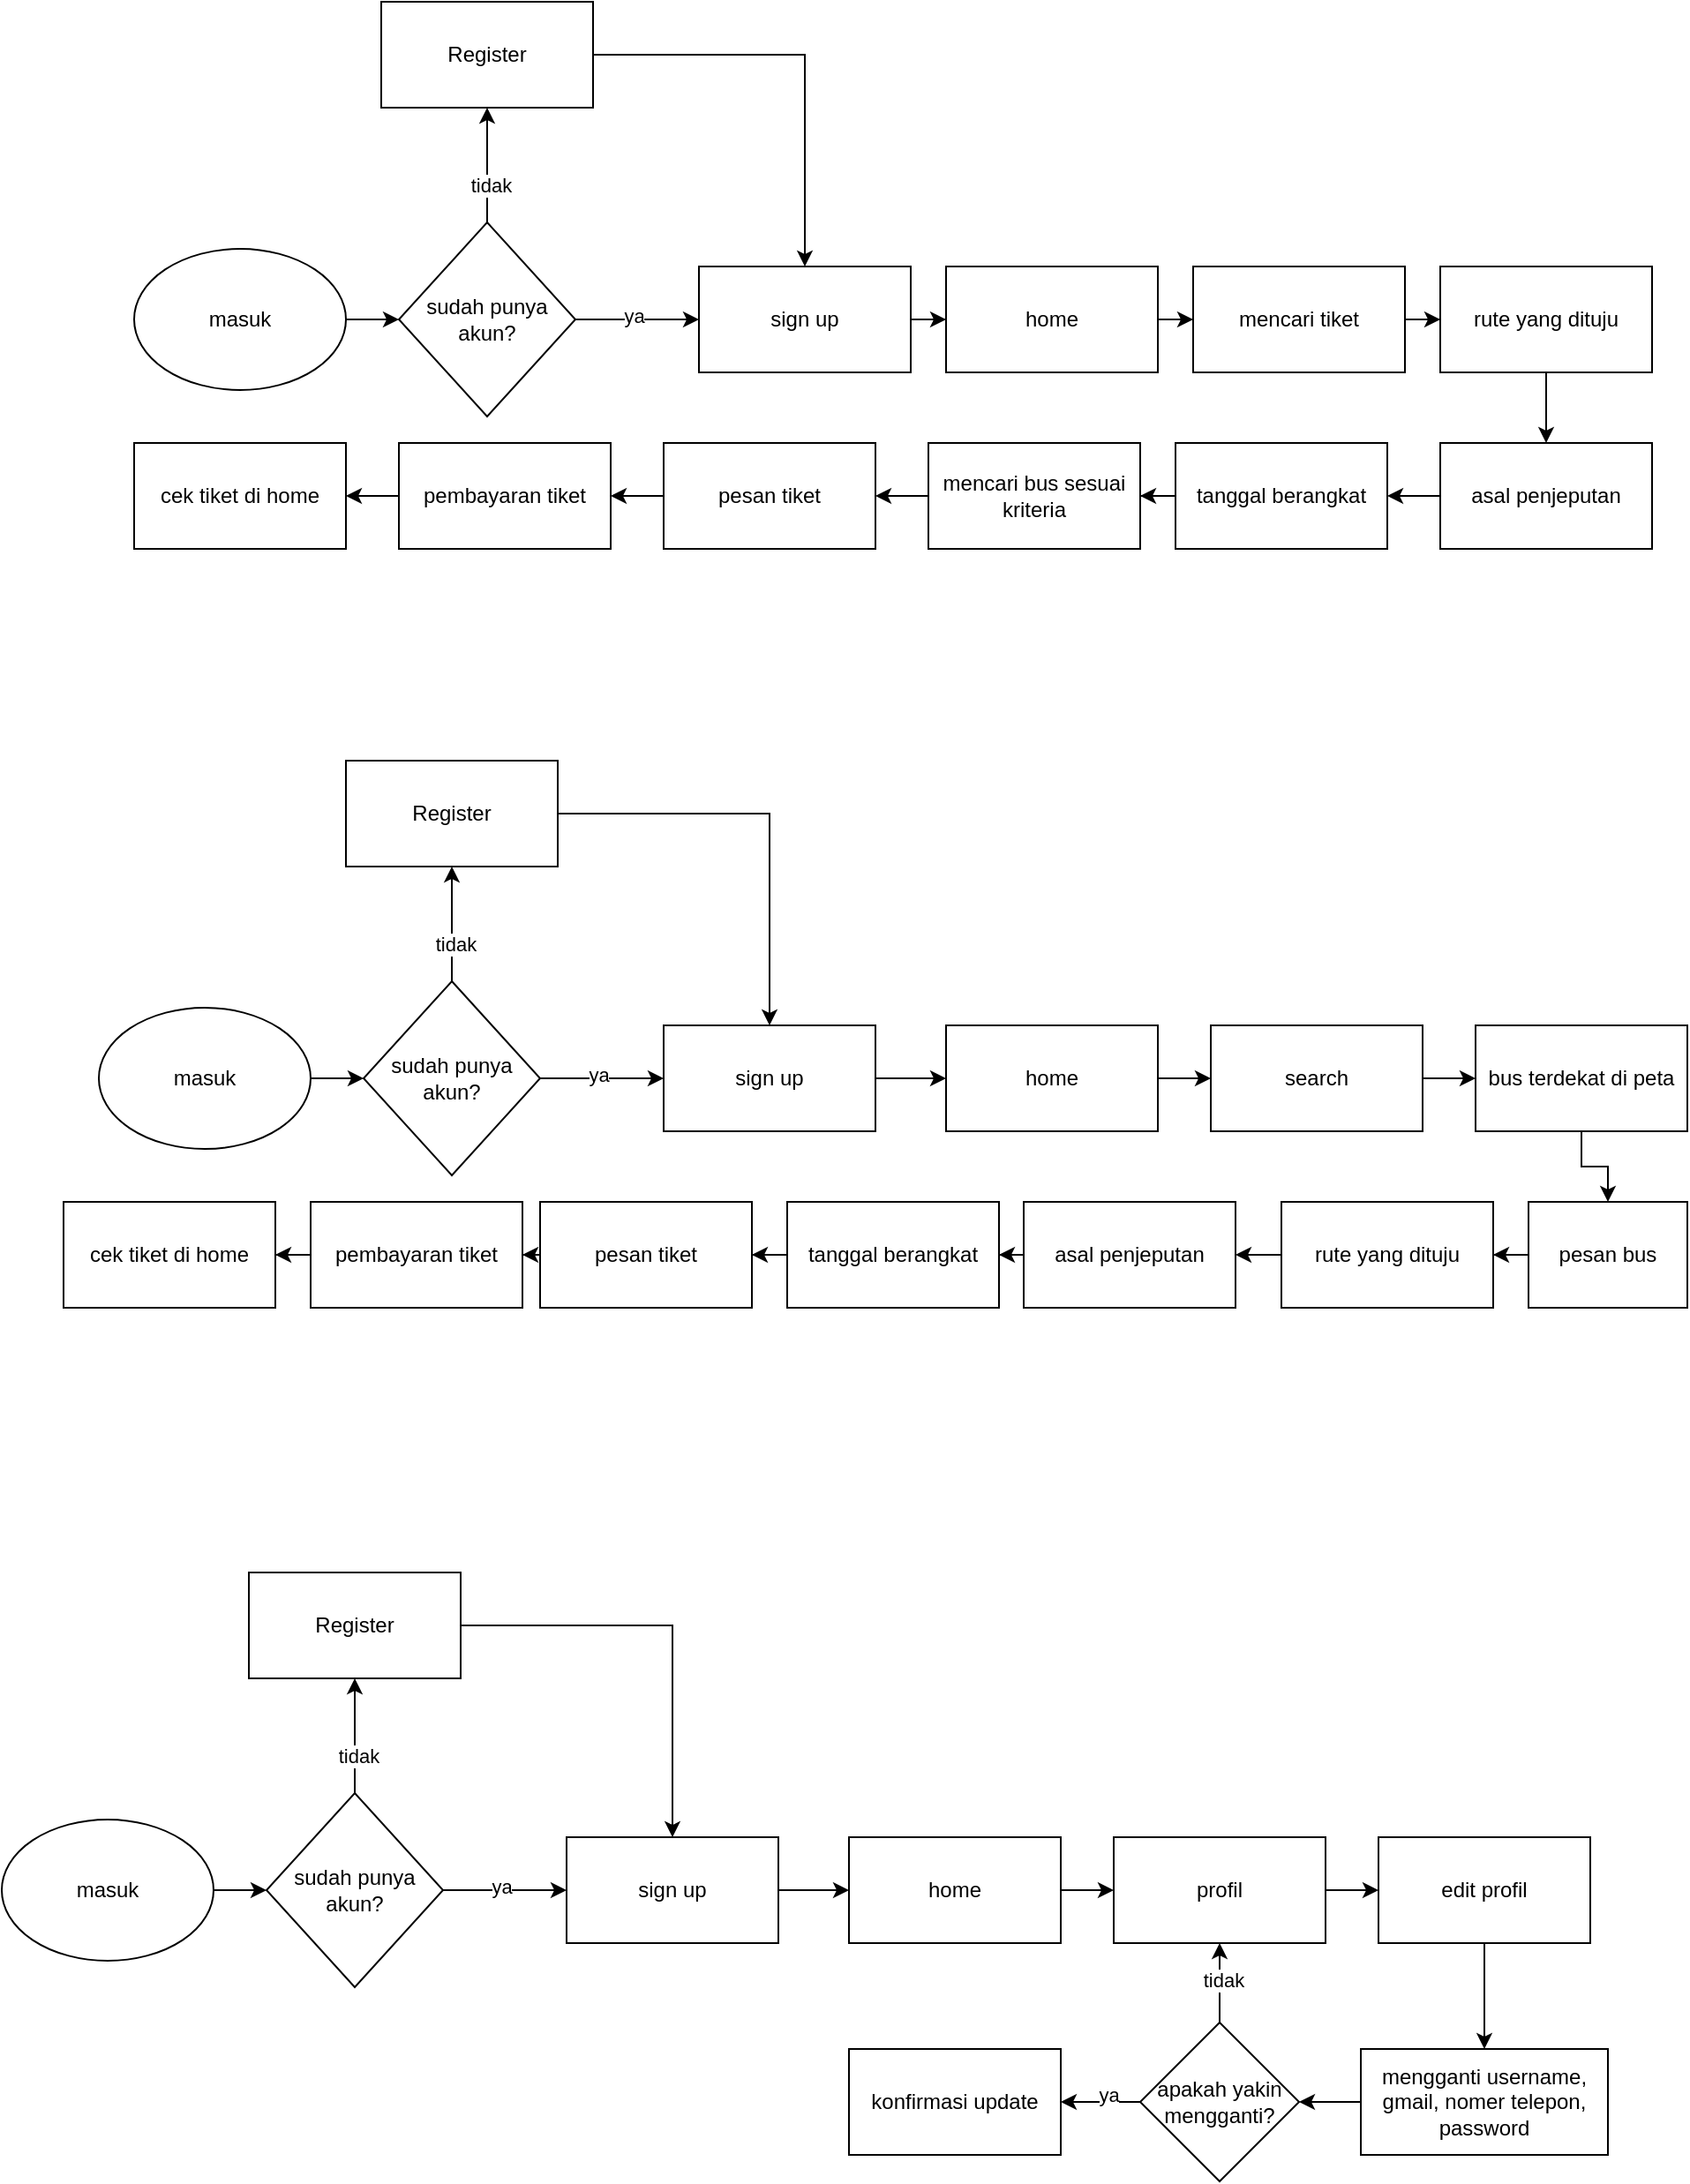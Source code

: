 <mxfile version="25.0.1">
  <diagram name="Halaman-1" id="QfXNuj62-g359YdmhTb9">
    <mxGraphModel dx="1872" dy="557" grid="1" gridSize="10" guides="1" tooltips="1" connect="1" arrows="1" fold="1" page="1" pageScale="1" pageWidth="827" pageHeight="1169" math="0" shadow="0">
      <root>
        <mxCell id="0" />
        <mxCell id="1" parent="0" />
        <mxCell id="y82A_rfmBsNXk9wzv2nt-1" value="masuk" style="ellipse;whiteSpace=wrap;html=1;" vertex="1" parent="1">
          <mxGeometry x="-160" y="150" width="120" height="80" as="geometry" />
        </mxCell>
        <mxCell id="y82A_rfmBsNXk9wzv2nt-6" style="edgeStyle=orthogonalEdgeStyle;rounded=0;orthogonalLoop=1;jettySize=auto;html=1;" edge="1" parent="1" source="y82A_rfmBsNXk9wzv2nt-3" target="y82A_rfmBsNXk9wzv2nt-4">
          <mxGeometry relative="1" as="geometry" />
        </mxCell>
        <mxCell id="y82A_rfmBsNXk9wzv2nt-3" value="sign up" style="rounded=0;whiteSpace=wrap;html=1;" vertex="1" parent="1">
          <mxGeometry x="160" y="160" width="120" height="60" as="geometry" />
        </mxCell>
        <mxCell id="y82A_rfmBsNXk9wzv2nt-8" style="edgeStyle=orthogonalEdgeStyle;rounded=0;orthogonalLoop=1;jettySize=auto;html=1;entryX=0;entryY=0.5;entryDx=0;entryDy=0;" edge="1" parent="1" source="y82A_rfmBsNXk9wzv2nt-4" target="y82A_rfmBsNXk9wzv2nt-7">
          <mxGeometry relative="1" as="geometry" />
        </mxCell>
        <mxCell id="y82A_rfmBsNXk9wzv2nt-4" value="home" style="rounded=0;whiteSpace=wrap;html=1;" vertex="1" parent="1">
          <mxGeometry x="300" y="160" width="120" height="60" as="geometry" />
        </mxCell>
        <mxCell id="y82A_rfmBsNXk9wzv2nt-23" value="" style="edgeStyle=orthogonalEdgeStyle;rounded=0;orthogonalLoop=1;jettySize=auto;html=1;" edge="1" parent="1" source="y82A_rfmBsNXk9wzv2nt-7" target="y82A_rfmBsNXk9wzv2nt-22">
          <mxGeometry relative="1" as="geometry" />
        </mxCell>
        <mxCell id="y82A_rfmBsNXk9wzv2nt-7" value="mencari tiket" style="rounded=0;whiteSpace=wrap;html=1;" vertex="1" parent="1">
          <mxGeometry x="440" y="160" width="120" height="60" as="geometry" />
        </mxCell>
        <mxCell id="y82A_rfmBsNXk9wzv2nt-12" style="edgeStyle=orthogonalEdgeStyle;rounded=0;orthogonalLoop=1;jettySize=auto;html=1;" edge="1" parent="1" source="y82A_rfmBsNXk9wzv2nt-9" target="y82A_rfmBsNXk9wzv2nt-11">
          <mxGeometry relative="1" as="geometry" />
        </mxCell>
        <mxCell id="y82A_rfmBsNXk9wzv2nt-16" value="tidak" style="edgeLabel;html=1;align=center;verticalAlign=middle;resizable=0;points=[];" vertex="1" connectable="0" parent="y82A_rfmBsNXk9wzv2nt-12">
          <mxGeometry x="-0.343" y="-2" relative="1" as="geometry">
            <mxPoint as="offset" />
          </mxGeometry>
        </mxCell>
        <mxCell id="y82A_rfmBsNXk9wzv2nt-19" style="edgeStyle=orthogonalEdgeStyle;rounded=0;orthogonalLoop=1;jettySize=auto;html=1;entryX=0;entryY=0.5;entryDx=0;entryDy=0;" edge="1" parent="1" source="y82A_rfmBsNXk9wzv2nt-9" target="y82A_rfmBsNXk9wzv2nt-3">
          <mxGeometry relative="1" as="geometry" />
        </mxCell>
        <mxCell id="y82A_rfmBsNXk9wzv2nt-21" value="ya" style="edgeLabel;html=1;align=center;verticalAlign=middle;resizable=0;points=[];" vertex="1" connectable="0" parent="y82A_rfmBsNXk9wzv2nt-19">
          <mxGeometry x="-0.06" y="2" relative="1" as="geometry">
            <mxPoint as="offset" />
          </mxGeometry>
        </mxCell>
        <mxCell id="y82A_rfmBsNXk9wzv2nt-9" value="sudah punya akun?" style="rhombus;whiteSpace=wrap;html=1;" vertex="1" parent="1">
          <mxGeometry x="-10" y="135" width="100" height="110" as="geometry" />
        </mxCell>
        <mxCell id="y82A_rfmBsNXk9wzv2nt-10" value="" style="edgeStyle=orthogonalEdgeStyle;rounded=0;orthogonalLoop=1;jettySize=auto;html=1;" edge="1" parent="1" source="y82A_rfmBsNXk9wzv2nt-1" target="y82A_rfmBsNXk9wzv2nt-9">
          <mxGeometry relative="1" as="geometry" />
        </mxCell>
        <mxCell id="y82A_rfmBsNXk9wzv2nt-27" style="edgeStyle=orthogonalEdgeStyle;rounded=0;orthogonalLoop=1;jettySize=auto;html=1;entryX=0.5;entryY=0;entryDx=0;entryDy=0;" edge="1" parent="1" source="y82A_rfmBsNXk9wzv2nt-11" target="y82A_rfmBsNXk9wzv2nt-3">
          <mxGeometry relative="1" as="geometry" />
        </mxCell>
        <mxCell id="y82A_rfmBsNXk9wzv2nt-11" value="Register" style="rounded=0;whiteSpace=wrap;html=1;" vertex="1" parent="1">
          <mxGeometry x="-20" y="10" width="120" height="60" as="geometry" />
        </mxCell>
        <mxCell id="y82A_rfmBsNXk9wzv2nt-26" value="" style="edgeStyle=orthogonalEdgeStyle;rounded=0;orthogonalLoop=1;jettySize=auto;html=1;" edge="1" parent="1" source="y82A_rfmBsNXk9wzv2nt-22" target="y82A_rfmBsNXk9wzv2nt-25">
          <mxGeometry relative="1" as="geometry" />
        </mxCell>
        <mxCell id="y82A_rfmBsNXk9wzv2nt-22" value="rute yang dituju" style="whiteSpace=wrap;html=1;rounded=0;" vertex="1" parent="1">
          <mxGeometry x="580" y="160" width="120" height="60" as="geometry" />
        </mxCell>
        <mxCell id="y82A_rfmBsNXk9wzv2nt-29" value="" style="edgeStyle=orthogonalEdgeStyle;rounded=0;orthogonalLoop=1;jettySize=auto;html=1;" edge="1" parent="1" source="y82A_rfmBsNXk9wzv2nt-25" target="y82A_rfmBsNXk9wzv2nt-28">
          <mxGeometry relative="1" as="geometry" />
        </mxCell>
        <mxCell id="y82A_rfmBsNXk9wzv2nt-25" value="asal penjeputan" style="whiteSpace=wrap;html=1;rounded=0;" vertex="1" parent="1">
          <mxGeometry x="580" y="260" width="120" height="60" as="geometry" />
        </mxCell>
        <mxCell id="y82A_rfmBsNXk9wzv2nt-31" value="" style="edgeStyle=orthogonalEdgeStyle;rounded=0;orthogonalLoop=1;jettySize=auto;html=1;" edge="1" parent="1" source="y82A_rfmBsNXk9wzv2nt-28" target="y82A_rfmBsNXk9wzv2nt-30">
          <mxGeometry relative="1" as="geometry" />
        </mxCell>
        <mxCell id="y82A_rfmBsNXk9wzv2nt-28" value="tanggal berangkat" style="whiteSpace=wrap;html=1;rounded=0;" vertex="1" parent="1">
          <mxGeometry x="430" y="260" width="120" height="60" as="geometry" />
        </mxCell>
        <mxCell id="y82A_rfmBsNXk9wzv2nt-33" value="" style="edgeStyle=orthogonalEdgeStyle;rounded=0;orthogonalLoop=1;jettySize=auto;html=1;" edge="1" parent="1" source="y82A_rfmBsNXk9wzv2nt-30" target="y82A_rfmBsNXk9wzv2nt-32">
          <mxGeometry relative="1" as="geometry" />
        </mxCell>
        <mxCell id="y82A_rfmBsNXk9wzv2nt-30" value="mencari bus sesuai kriteria" style="whiteSpace=wrap;html=1;rounded=0;" vertex="1" parent="1">
          <mxGeometry x="290" y="260" width="120" height="60" as="geometry" />
        </mxCell>
        <mxCell id="y82A_rfmBsNXk9wzv2nt-35" value="" style="edgeStyle=orthogonalEdgeStyle;rounded=0;orthogonalLoop=1;jettySize=auto;html=1;" edge="1" parent="1" source="y82A_rfmBsNXk9wzv2nt-32" target="y82A_rfmBsNXk9wzv2nt-34">
          <mxGeometry relative="1" as="geometry" />
        </mxCell>
        <mxCell id="y82A_rfmBsNXk9wzv2nt-32" value="pesan tiket" style="whiteSpace=wrap;html=1;rounded=0;" vertex="1" parent="1">
          <mxGeometry x="140" y="260" width="120" height="60" as="geometry" />
        </mxCell>
        <mxCell id="y82A_rfmBsNXk9wzv2nt-37" value="" style="edgeStyle=orthogonalEdgeStyle;rounded=0;orthogonalLoop=1;jettySize=auto;html=1;" edge="1" parent="1" source="y82A_rfmBsNXk9wzv2nt-34" target="y82A_rfmBsNXk9wzv2nt-36">
          <mxGeometry relative="1" as="geometry" />
        </mxCell>
        <mxCell id="y82A_rfmBsNXk9wzv2nt-34" value="pembayaran tiket" style="whiteSpace=wrap;html=1;rounded=0;" vertex="1" parent="1">
          <mxGeometry x="-10" y="260" width="120" height="60" as="geometry" />
        </mxCell>
        <mxCell id="y82A_rfmBsNXk9wzv2nt-36" value="cek tiket di home" style="whiteSpace=wrap;html=1;rounded=0;" vertex="1" parent="1">
          <mxGeometry x="-160" y="260" width="120" height="60" as="geometry" />
        </mxCell>
        <mxCell id="y82A_rfmBsNXk9wzv2nt-52" value="masuk" style="ellipse;whiteSpace=wrap;html=1;" vertex="1" parent="1">
          <mxGeometry x="-180" y="580" width="120" height="80" as="geometry" />
        </mxCell>
        <mxCell id="y82A_rfmBsNXk9wzv2nt-63" style="edgeStyle=orthogonalEdgeStyle;rounded=0;orthogonalLoop=1;jettySize=auto;html=1;entryX=0;entryY=0.5;entryDx=0;entryDy=0;" edge="1" parent="1" source="y82A_rfmBsNXk9wzv2nt-53" target="y82A_rfmBsNXk9wzv2nt-62">
          <mxGeometry relative="1" as="geometry" />
        </mxCell>
        <mxCell id="y82A_rfmBsNXk9wzv2nt-53" value="sign up" style="rounded=0;whiteSpace=wrap;html=1;" vertex="1" parent="1">
          <mxGeometry x="140" y="590" width="120" height="60" as="geometry" />
        </mxCell>
        <mxCell id="y82A_rfmBsNXk9wzv2nt-54" style="edgeStyle=orthogonalEdgeStyle;rounded=0;orthogonalLoop=1;jettySize=auto;html=1;" edge="1" parent="1" source="y82A_rfmBsNXk9wzv2nt-58" target="y82A_rfmBsNXk9wzv2nt-61">
          <mxGeometry relative="1" as="geometry" />
        </mxCell>
        <mxCell id="y82A_rfmBsNXk9wzv2nt-55" value="tidak" style="edgeLabel;html=1;align=center;verticalAlign=middle;resizable=0;points=[];" vertex="1" connectable="0" parent="y82A_rfmBsNXk9wzv2nt-54">
          <mxGeometry x="-0.343" y="-2" relative="1" as="geometry">
            <mxPoint as="offset" />
          </mxGeometry>
        </mxCell>
        <mxCell id="y82A_rfmBsNXk9wzv2nt-56" style="edgeStyle=orthogonalEdgeStyle;rounded=0;orthogonalLoop=1;jettySize=auto;html=1;entryX=0;entryY=0.5;entryDx=0;entryDy=0;" edge="1" parent="1" source="y82A_rfmBsNXk9wzv2nt-58" target="y82A_rfmBsNXk9wzv2nt-53">
          <mxGeometry relative="1" as="geometry" />
        </mxCell>
        <mxCell id="y82A_rfmBsNXk9wzv2nt-57" value="ya" style="edgeLabel;html=1;align=center;verticalAlign=middle;resizable=0;points=[];" vertex="1" connectable="0" parent="y82A_rfmBsNXk9wzv2nt-56">
          <mxGeometry x="-0.06" y="2" relative="1" as="geometry">
            <mxPoint as="offset" />
          </mxGeometry>
        </mxCell>
        <mxCell id="y82A_rfmBsNXk9wzv2nt-58" value="sudah punya akun?" style="rhombus;whiteSpace=wrap;html=1;" vertex="1" parent="1">
          <mxGeometry x="-30" y="565" width="100" height="110" as="geometry" />
        </mxCell>
        <mxCell id="y82A_rfmBsNXk9wzv2nt-59" value="" style="edgeStyle=orthogonalEdgeStyle;rounded=0;orthogonalLoop=1;jettySize=auto;html=1;" edge="1" parent="1" source="y82A_rfmBsNXk9wzv2nt-52" target="y82A_rfmBsNXk9wzv2nt-58">
          <mxGeometry relative="1" as="geometry" />
        </mxCell>
        <mxCell id="y82A_rfmBsNXk9wzv2nt-60" style="edgeStyle=orthogonalEdgeStyle;rounded=0;orthogonalLoop=1;jettySize=auto;html=1;entryX=0.5;entryY=0;entryDx=0;entryDy=0;" edge="1" parent="1" source="y82A_rfmBsNXk9wzv2nt-61" target="y82A_rfmBsNXk9wzv2nt-53">
          <mxGeometry relative="1" as="geometry" />
        </mxCell>
        <mxCell id="y82A_rfmBsNXk9wzv2nt-61" value="Register" style="rounded=0;whiteSpace=wrap;html=1;" vertex="1" parent="1">
          <mxGeometry x="-40" y="440" width="120" height="60" as="geometry" />
        </mxCell>
        <mxCell id="y82A_rfmBsNXk9wzv2nt-67" style="edgeStyle=orthogonalEdgeStyle;rounded=0;orthogonalLoop=1;jettySize=auto;html=1;entryX=0;entryY=0.5;entryDx=0;entryDy=0;" edge="1" parent="1" source="y82A_rfmBsNXk9wzv2nt-62" target="y82A_rfmBsNXk9wzv2nt-65">
          <mxGeometry relative="1" as="geometry" />
        </mxCell>
        <mxCell id="y82A_rfmBsNXk9wzv2nt-62" value="home" style="rounded=0;whiteSpace=wrap;html=1;" vertex="1" parent="1">
          <mxGeometry x="300" y="590" width="120" height="60" as="geometry" />
        </mxCell>
        <mxCell id="y82A_rfmBsNXk9wzv2nt-69" value="" style="edgeStyle=orthogonalEdgeStyle;rounded=0;orthogonalLoop=1;jettySize=auto;html=1;" edge="1" parent="1" source="y82A_rfmBsNXk9wzv2nt-65" target="y82A_rfmBsNXk9wzv2nt-68">
          <mxGeometry relative="1" as="geometry" />
        </mxCell>
        <mxCell id="y82A_rfmBsNXk9wzv2nt-65" value="search" style="rounded=0;whiteSpace=wrap;html=1;" vertex="1" parent="1">
          <mxGeometry x="450" y="590" width="120" height="60" as="geometry" />
        </mxCell>
        <mxCell id="y82A_rfmBsNXk9wzv2nt-71" value="" style="edgeStyle=orthogonalEdgeStyle;rounded=0;orthogonalLoop=1;jettySize=auto;html=1;" edge="1" parent="1" source="y82A_rfmBsNXk9wzv2nt-68" target="y82A_rfmBsNXk9wzv2nt-70">
          <mxGeometry relative="1" as="geometry" />
        </mxCell>
        <mxCell id="y82A_rfmBsNXk9wzv2nt-68" value="bus terdekat di peta" style="whiteSpace=wrap;html=1;rounded=0;" vertex="1" parent="1">
          <mxGeometry x="600" y="590" width="120" height="60" as="geometry" />
        </mxCell>
        <mxCell id="y82A_rfmBsNXk9wzv2nt-77" style="edgeStyle=orthogonalEdgeStyle;rounded=0;orthogonalLoop=1;jettySize=auto;html=1;entryX=1;entryY=0.5;entryDx=0;entryDy=0;" edge="1" parent="1" source="y82A_rfmBsNXk9wzv2nt-70" target="y82A_rfmBsNXk9wzv2nt-73">
          <mxGeometry relative="1" as="geometry" />
        </mxCell>
        <mxCell id="y82A_rfmBsNXk9wzv2nt-70" value="pesan bus" style="whiteSpace=wrap;html=1;rounded=0;" vertex="1" parent="1">
          <mxGeometry x="630" y="690" width="90" height="60" as="geometry" />
        </mxCell>
        <mxCell id="y82A_rfmBsNXk9wzv2nt-72" value="" style="edgeStyle=orthogonalEdgeStyle;rounded=0;orthogonalLoop=1;jettySize=auto;html=1;" edge="1" parent="1" source="y82A_rfmBsNXk9wzv2nt-73" target="y82A_rfmBsNXk9wzv2nt-75">
          <mxGeometry relative="1" as="geometry" />
        </mxCell>
        <mxCell id="y82A_rfmBsNXk9wzv2nt-73" value="rute yang dituju" style="whiteSpace=wrap;html=1;rounded=0;" vertex="1" parent="1">
          <mxGeometry x="490" y="690" width="120" height="60" as="geometry" />
        </mxCell>
        <mxCell id="y82A_rfmBsNXk9wzv2nt-74" value="" style="edgeStyle=orthogonalEdgeStyle;rounded=0;orthogonalLoop=1;jettySize=auto;html=1;" edge="1" parent="1" source="y82A_rfmBsNXk9wzv2nt-75" target="y82A_rfmBsNXk9wzv2nt-76">
          <mxGeometry relative="1" as="geometry" />
        </mxCell>
        <mxCell id="y82A_rfmBsNXk9wzv2nt-75" value="asal penjeputan" style="whiteSpace=wrap;html=1;rounded=0;" vertex="1" parent="1">
          <mxGeometry x="344" y="690" width="120" height="60" as="geometry" />
        </mxCell>
        <mxCell id="y82A_rfmBsNXk9wzv2nt-84" style="edgeStyle=orthogonalEdgeStyle;rounded=0;orthogonalLoop=1;jettySize=auto;html=1;entryX=1;entryY=0.5;entryDx=0;entryDy=0;" edge="1" parent="1" source="y82A_rfmBsNXk9wzv2nt-76" target="y82A_rfmBsNXk9wzv2nt-80">
          <mxGeometry relative="1" as="geometry" />
        </mxCell>
        <mxCell id="y82A_rfmBsNXk9wzv2nt-76" value="tanggal berangkat" style="whiteSpace=wrap;html=1;rounded=0;" vertex="1" parent="1">
          <mxGeometry x="210" y="690" width="120" height="60" as="geometry" />
        </mxCell>
        <mxCell id="y82A_rfmBsNXk9wzv2nt-79" value="" style="edgeStyle=orthogonalEdgeStyle;rounded=0;orthogonalLoop=1;jettySize=auto;html=1;" edge="1" parent="1" source="y82A_rfmBsNXk9wzv2nt-80" target="y82A_rfmBsNXk9wzv2nt-82">
          <mxGeometry relative="1" as="geometry" />
        </mxCell>
        <mxCell id="y82A_rfmBsNXk9wzv2nt-80" value="pesan tiket" style="whiteSpace=wrap;html=1;rounded=0;" vertex="1" parent="1">
          <mxGeometry x="70" y="690" width="120" height="60" as="geometry" />
        </mxCell>
        <mxCell id="y82A_rfmBsNXk9wzv2nt-81" value="" style="edgeStyle=orthogonalEdgeStyle;rounded=0;orthogonalLoop=1;jettySize=auto;html=1;" edge="1" parent="1" source="y82A_rfmBsNXk9wzv2nt-82" target="y82A_rfmBsNXk9wzv2nt-83">
          <mxGeometry relative="1" as="geometry" />
        </mxCell>
        <mxCell id="y82A_rfmBsNXk9wzv2nt-82" value="pembayaran tiket" style="whiteSpace=wrap;html=1;rounded=0;" vertex="1" parent="1">
          <mxGeometry x="-60" y="690" width="120" height="60" as="geometry" />
        </mxCell>
        <mxCell id="y82A_rfmBsNXk9wzv2nt-83" value="cek tiket di home" style="whiteSpace=wrap;html=1;rounded=0;" vertex="1" parent="1">
          <mxGeometry x="-200" y="690" width="120" height="60" as="geometry" />
        </mxCell>
        <mxCell id="y82A_rfmBsNXk9wzv2nt-85" value="masuk" style="ellipse;whiteSpace=wrap;html=1;" vertex="1" parent="1">
          <mxGeometry x="-235" y="1040" width="120" height="80" as="geometry" />
        </mxCell>
        <mxCell id="y82A_rfmBsNXk9wzv2nt-86" style="edgeStyle=orthogonalEdgeStyle;rounded=0;orthogonalLoop=1;jettySize=auto;html=1;entryX=0;entryY=0.5;entryDx=0;entryDy=0;" edge="1" parent="1" source="y82A_rfmBsNXk9wzv2nt-87" target="y82A_rfmBsNXk9wzv2nt-96">
          <mxGeometry relative="1" as="geometry" />
        </mxCell>
        <mxCell id="y82A_rfmBsNXk9wzv2nt-87" value="sign up" style="rounded=0;whiteSpace=wrap;html=1;" vertex="1" parent="1">
          <mxGeometry x="85" y="1050" width="120" height="60" as="geometry" />
        </mxCell>
        <mxCell id="y82A_rfmBsNXk9wzv2nt-88" style="edgeStyle=orthogonalEdgeStyle;rounded=0;orthogonalLoop=1;jettySize=auto;html=1;" edge="1" parent="1" source="y82A_rfmBsNXk9wzv2nt-92" target="y82A_rfmBsNXk9wzv2nt-95">
          <mxGeometry relative="1" as="geometry" />
        </mxCell>
        <mxCell id="y82A_rfmBsNXk9wzv2nt-89" value="tidak" style="edgeLabel;html=1;align=center;verticalAlign=middle;resizable=0;points=[];" vertex="1" connectable="0" parent="y82A_rfmBsNXk9wzv2nt-88">
          <mxGeometry x="-0.343" y="-2" relative="1" as="geometry">
            <mxPoint as="offset" />
          </mxGeometry>
        </mxCell>
        <mxCell id="y82A_rfmBsNXk9wzv2nt-90" style="edgeStyle=orthogonalEdgeStyle;rounded=0;orthogonalLoop=1;jettySize=auto;html=1;entryX=0;entryY=0.5;entryDx=0;entryDy=0;" edge="1" parent="1" source="y82A_rfmBsNXk9wzv2nt-92" target="y82A_rfmBsNXk9wzv2nt-87">
          <mxGeometry relative="1" as="geometry" />
        </mxCell>
        <mxCell id="y82A_rfmBsNXk9wzv2nt-91" value="ya" style="edgeLabel;html=1;align=center;verticalAlign=middle;resizable=0;points=[];" vertex="1" connectable="0" parent="y82A_rfmBsNXk9wzv2nt-90">
          <mxGeometry x="-0.06" y="2" relative="1" as="geometry">
            <mxPoint as="offset" />
          </mxGeometry>
        </mxCell>
        <mxCell id="y82A_rfmBsNXk9wzv2nt-92" value="sudah punya akun?" style="rhombus;whiteSpace=wrap;html=1;" vertex="1" parent="1">
          <mxGeometry x="-85" y="1025" width="100" height="110" as="geometry" />
        </mxCell>
        <mxCell id="y82A_rfmBsNXk9wzv2nt-93" value="" style="edgeStyle=orthogonalEdgeStyle;rounded=0;orthogonalLoop=1;jettySize=auto;html=1;" edge="1" parent="1" source="y82A_rfmBsNXk9wzv2nt-85" target="y82A_rfmBsNXk9wzv2nt-92">
          <mxGeometry relative="1" as="geometry" />
        </mxCell>
        <mxCell id="y82A_rfmBsNXk9wzv2nt-94" style="edgeStyle=orthogonalEdgeStyle;rounded=0;orthogonalLoop=1;jettySize=auto;html=1;entryX=0.5;entryY=0;entryDx=0;entryDy=0;" edge="1" parent="1" source="y82A_rfmBsNXk9wzv2nt-95" target="y82A_rfmBsNXk9wzv2nt-87">
          <mxGeometry relative="1" as="geometry" />
        </mxCell>
        <mxCell id="y82A_rfmBsNXk9wzv2nt-95" value="Register" style="rounded=0;whiteSpace=wrap;html=1;" vertex="1" parent="1">
          <mxGeometry x="-95" y="900" width="120" height="60" as="geometry" />
        </mxCell>
        <mxCell id="y82A_rfmBsNXk9wzv2nt-98" value="" style="edgeStyle=orthogonalEdgeStyle;rounded=0;orthogonalLoop=1;jettySize=auto;html=1;" edge="1" parent="1" source="y82A_rfmBsNXk9wzv2nt-96" target="y82A_rfmBsNXk9wzv2nt-97">
          <mxGeometry relative="1" as="geometry" />
        </mxCell>
        <mxCell id="y82A_rfmBsNXk9wzv2nt-96" value="home" style="rounded=0;whiteSpace=wrap;html=1;" vertex="1" parent="1">
          <mxGeometry x="245" y="1050" width="120" height="60" as="geometry" />
        </mxCell>
        <mxCell id="y82A_rfmBsNXk9wzv2nt-100" value="" style="edgeStyle=orthogonalEdgeStyle;rounded=0;orthogonalLoop=1;jettySize=auto;html=1;" edge="1" parent="1" source="y82A_rfmBsNXk9wzv2nt-97" target="y82A_rfmBsNXk9wzv2nt-99">
          <mxGeometry relative="1" as="geometry" />
        </mxCell>
        <mxCell id="y82A_rfmBsNXk9wzv2nt-97" value="profil" style="whiteSpace=wrap;html=1;rounded=0;" vertex="1" parent="1">
          <mxGeometry x="395" y="1050" width="120" height="60" as="geometry" />
        </mxCell>
        <mxCell id="y82A_rfmBsNXk9wzv2nt-102" value="" style="edgeStyle=orthogonalEdgeStyle;rounded=0;orthogonalLoop=1;jettySize=auto;html=1;" edge="1" parent="1" source="y82A_rfmBsNXk9wzv2nt-99" target="y82A_rfmBsNXk9wzv2nt-101">
          <mxGeometry relative="1" as="geometry" />
        </mxCell>
        <mxCell id="y82A_rfmBsNXk9wzv2nt-99" value="edit profil" style="whiteSpace=wrap;html=1;rounded=0;" vertex="1" parent="1">
          <mxGeometry x="545" y="1050" width="120" height="60" as="geometry" />
        </mxCell>
        <mxCell id="y82A_rfmBsNXk9wzv2nt-104" value="" style="edgeStyle=orthogonalEdgeStyle;rounded=0;orthogonalLoop=1;jettySize=auto;html=1;" edge="1" parent="1" source="y82A_rfmBsNXk9wzv2nt-101" target="y82A_rfmBsNXk9wzv2nt-103">
          <mxGeometry relative="1" as="geometry" />
        </mxCell>
        <mxCell id="y82A_rfmBsNXk9wzv2nt-101" value="mengganti username, gmail, nomer telepon, password" style="whiteSpace=wrap;html=1;rounded=0;" vertex="1" parent="1">
          <mxGeometry x="535" y="1170" width="140" height="60" as="geometry" />
        </mxCell>
        <mxCell id="y82A_rfmBsNXk9wzv2nt-106" value="" style="edgeStyle=orthogonalEdgeStyle;rounded=0;orthogonalLoop=1;jettySize=auto;html=1;" edge="1" parent="1" source="y82A_rfmBsNXk9wzv2nt-103" target="y82A_rfmBsNXk9wzv2nt-105">
          <mxGeometry relative="1" as="geometry" />
        </mxCell>
        <mxCell id="y82A_rfmBsNXk9wzv2nt-107" value="ya" style="edgeLabel;html=1;align=center;verticalAlign=middle;resizable=0;points=[];" vertex="1" connectable="0" parent="y82A_rfmBsNXk9wzv2nt-106">
          <mxGeometry x="-0.169" y="-4" relative="1" as="geometry">
            <mxPoint as="offset" />
          </mxGeometry>
        </mxCell>
        <mxCell id="y82A_rfmBsNXk9wzv2nt-108" value="" style="edgeStyle=orthogonalEdgeStyle;rounded=0;orthogonalLoop=1;jettySize=auto;html=1;" edge="1" parent="1" source="y82A_rfmBsNXk9wzv2nt-103" target="y82A_rfmBsNXk9wzv2nt-97">
          <mxGeometry relative="1" as="geometry" />
        </mxCell>
        <mxCell id="y82A_rfmBsNXk9wzv2nt-109" value="tidak" style="edgeLabel;html=1;align=center;verticalAlign=middle;resizable=0;points=[];" vertex="1" connectable="0" parent="y82A_rfmBsNXk9wzv2nt-108">
          <mxGeometry x="0.076" y="-2" relative="1" as="geometry">
            <mxPoint as="offset" />
          </mxGeometry>
        </mxCell>
        <mxCell id="y82A_rfmBsNXk9wzv2nt-103" value="apakah yakin mengganti?" style="rhombus;whiteSpace=wrap;html=1;rounded=0;" vertex="1" parent="1">
          <mxGeometry x="410" y="1155" width="90" height="90" as="geometry" />
        </mxCell>
        <mxCell id="y82A_rfmBsNXk9wzv2nt-105" value="konfirmasi update" style="whiteSpace=wrap;html=1;rounded=0;" vertex="1" parent="1">
          <mxGeometry x="245" y="1170" width="120" height="60" as="geometry" />
        </mxCell>
      </root>
    </mxGraphModel>
  </diagram>
</mxfile>
